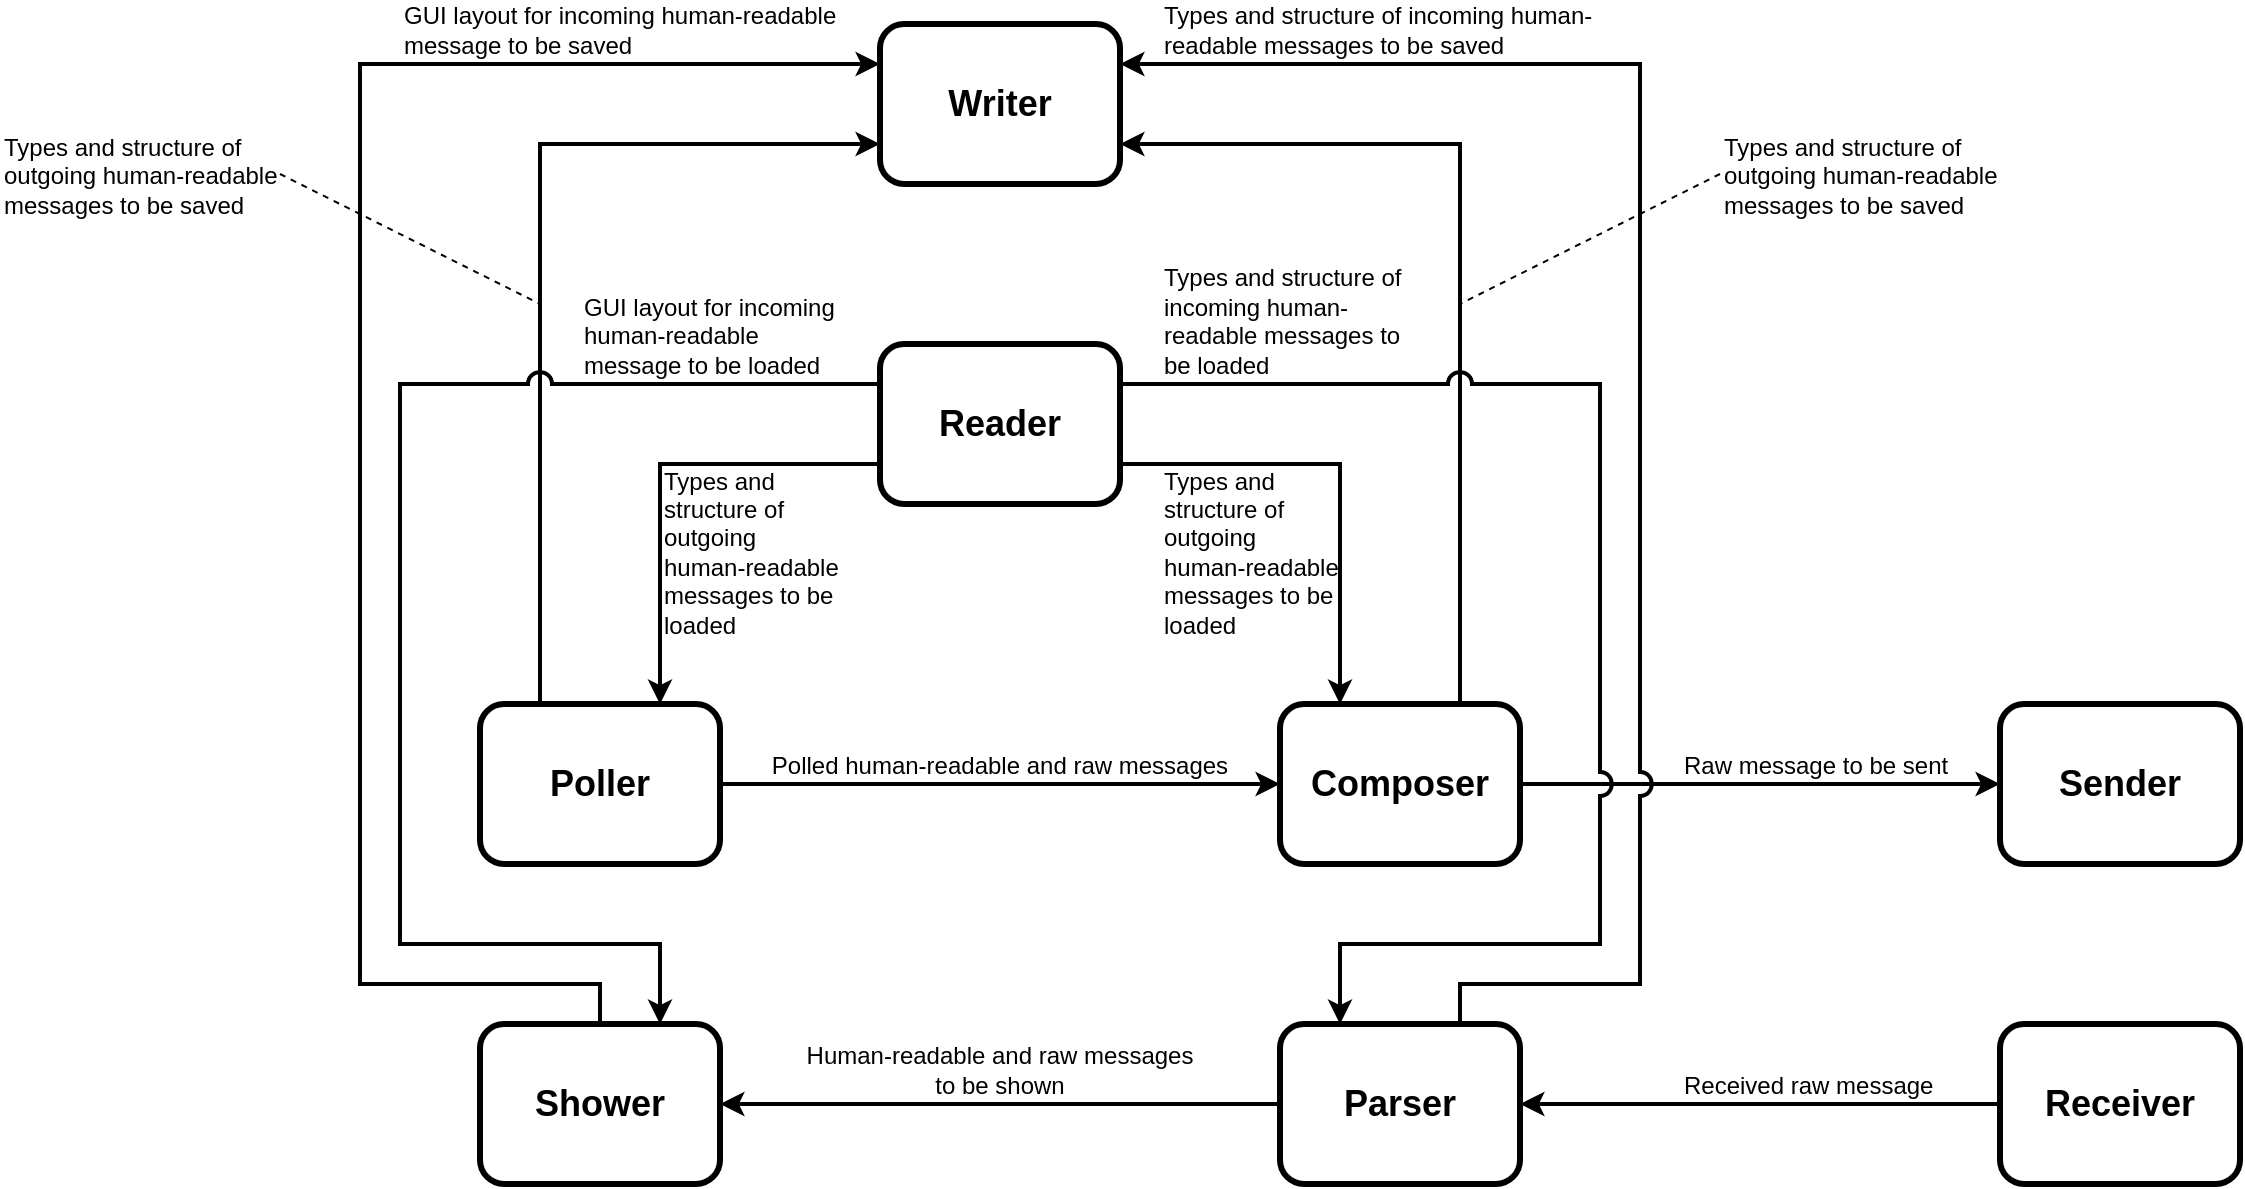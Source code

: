 <mxfile version="24.7.17">
  <diagram name="Page-1" id="uqv7fCo5bTJ5ZhZfO4SZ">
    <mxGraphModel dx="2029" dy="689" grid="1" gridSize="10" guides="1" tooltips="1" connect="1" arrows="1" fold="1" page="1" pageScale="1" pageWidth="850" pageHeight="850" math="0" shadow="0">
      <root>
        <mxCell id="0" />
        <mxCell id="1" parent="0" />
        <mxCell id="o858JBSHndgNJicVqMe8-1" value="Sender" style="rounded=1;whiteSpace=wrap;html=1;strokeWidth=3;fontSize=18;fontStyle=1" parent="1" vertex="1">
          <mxGeometry x="410" y="480" width="120" height="80" as="geometry" />
        </mxCell>
        <mxCell id="o858JBSHndgNJicVqMe8-11" style="edgeStyle=orthogonalEdgeStyle;rounded=0;orthogonalLoop=1;jettySize=auto;html=1;entryX=1;entryY=0.5;entryDx=0;entryDy=0;strokeWidth=2;jumpStyle=arc;jumpSize=10;" parent="1" source="o858JBSHndgNJicVqMe8-2" target="o858JBSHndgNJicVqMe8-4" edge="1">
          <mxGeometry relative="1" as="geometry" />
        </mxCell>
        <mxCell id="o858JBSHndgNJicVqMe8-2" value="Receiver" style="rounded=1;whiteSpace=wrap;html=1;strokeWidth=3;fontSize=18;fontStyle=1" parent="1" vertex="1">
          <mxGeometry x="410" y="640" width="120" height="80" as="geometry" />
        </mxCell>
        <mxCell id="o858JBSHndgNJicVqMe8-9" style="edgeStyle=orthogonalEdgeStyle;rounded=0;orthogonalLoop=1;jettySize=auto;html=1;exitX=1;exitY=0.5;exitDx=0;exitDy=0;strokeWidth=2;jumpStyle=arc;jumpSize=10;" parent="1" source="o858JBSHndgNJicVqMe8-3" target="o858JBSHndgNJicVqMe8-1" edge="1">
          <mxGeometry relative="1" as="geometry" />
        </mxCell>
        <mxCell id="o858JBSHndgNJicVqMe8-19" style="edgeStyle=orthogonalEdgeStyle;rounded=0;orthogonalLoop=1;jettySize=auto;html=1;exitX=0.75;exitY=0;exitDx=0;exitDy=0;entryX=1;entryY=0.75;entryDx=0;entryDy=0;strokeWidth=2;jumpStyle=arc;jumpSize=10;" parent="1" source="o858JBSHndgNJicVqMe8-3" target="o858JBSHndgNJicVqMe8-7" edge="1">
          <mxGeometry relative="1" as="geometry" />
        </mxCell>
        <mxCell id="o858JBSHndgNJicVqMe8-3" value="Composer" style="rounded=1;whiteSpace=wrap;html=1;strokeWidth=3;fontSize=18;fontStyle=1" parent="1" vertex="1">
          <mxGeometry x="50" y="480" width="120" height="80" as="geometry" />
        </mxCell>
        <mxCell id="o858JBSHndgNJicVqMe8-12" style="edgeStyle=orthogonalEdgeStyle;rounded=0;orthogonalLoop=1;jettySize=auto;html=1;strokeWidth=2;jumpStyle=arc;jumpSize=10;" parent="1" source="o858JBSHndgNJicVqMe8-4" target="o858JBSHndgNJicVqMe8-6" edge="1">
          <mxGeometry relative="1" as="geometry" />
        </mxCell>
        <mxCell id="o858JBSHndgNJicVqMe8-20" style="edgeStyle=orthogonalEdgeStyle;rounded=0;orthogonalLoop=1;jettySize=auto;html=1;exitX=0.75;exitY=0;exitDx=0;exitDy=0;entryX=1;entryY=0.25;entryDx=0;entryDy=0;strokeWidth=2;jumpStyle=arc;jumpSize=10;" parent="1" source="o858JBSHndgNJicVqMe8-4" target="o858JBSHndgNJicVqMe8-7" edge="1">
          <mxGeometry relative="1" as="geometry">
            <Array as="points">
              <mxPoint x="140" y="620" />
              <mxPoint x="230" y="620" />
              <mxPoint x="230" y="160" />
            </Array>
          </mxGeometry>
        </mxCell>
        <mxCell id="o858JBSHndgNJicVqMe8-4" value="Parser" style="rounded=1;whiteSpace=wrap;html=1;strokeWidth=3;fontSize=18;fontStyle=1" parent="1" vertex="1">
          <mxGeometry x="50" y="640" width="120" height="80" as="geometry" />
        </mxCell>
        <mxCell id="o858JBSHndgNJicVqMe8-10" style="edgeStyle=orthogonalEdgeStyle;rounded=0;orthogonalLoop=1;jettySize=auto;html=1;strokeWidth=2;jumpStyle=arc;jumpSize=10;" parent="1" source="o858JBSHndgNJicVqMe8-5" target="o858JBSHndgNJicVqMe8-3" edge="1">
          <mxGeometry relative="1" as="geometry" />
        </mxCell>
        <mxCell id="o858JBSHndgNJicVqMe8-21" style="edgeStyle=orthogonalEdgeStyle;rounded=0;orthogonalLoop=1;jettySize=auto;html=1;exitX=0.25;exitY=0;exitDx=0;exitDy=0;entryX=0;entryY=0.75;entryDx=0;entryDy=0;strokeWidth=2;jumpStyle=arc;jumpSize=10;" parent="1" source="o858JBSHndgNJicVqMe8-5" target="o858JBSHndgNJicVqMe8-7" edge="1">
          <mxGeometry relative="1" as="geometry">
            <mxPoint x="-170" y="240" as="targetPoint" />
          </mxGeometry>
        </mxCell>
        <mxCell id="o858JBSHndgNJicVqMe8-5" value="Poller" style="rounded=1;whiteSpace=wrap;html=1;strokeWidth=3;fontSize=18;fontStyle=1" parent="1" vertex="1">
          <mxGeometry x="-350" y="480" width="120" height="80" as="geometry" />
        </mxCell>
        <mxCell id="o858JBSHndgNJicVqMe8-22" style="edgeStyle=orthogonalEdgeStyle;rounded=0;orthogonalLoop=1;jettySize=auto;html=1;exitX=0.25;exitY=0;exitDx=0;exitDy=0;entryX=0;entryY=0.25;entryDx=0;entryDy=0;strokeWidth=2;jumpStyle=arc;jumpSize=10;" parent="1" source="o858JBSHndgNJicVqMe8-6" target="o858JBSHndgNJicVqMe8-7" edge="1">
          <mxGeometry relative="1" as="geometry">
            <mxPoint x="-170" y="200" as="targetPoint" />
            <Array as="points">
              <mxPoint x="-290" y="640" />
              <mxPoint x="-290" y="620" />
              <mxPoint x="-410" y="620" />
              <mxPoint x="-410" y="160" />
            </Array>
          </mxGeometry>
        </mxCell>
        <mxCell id="o858JBSHndgNJicVqMe8-6" value="Shower" style="rounded=1;whiteSpace=wrap;html=1;strokeWidth=3;fontSize=18;fontStyle=1" parent="1" vertex="1">
          <mxGeometry x="-350" y="640" width="120" height="80" as="geometry" />
        </mxCell>
        <mxCell id="o858JBSHndgNJicVqMe8-7" value="Writer" style="rounded=1;whiteSpace=wrap;html=1;strokeWidth=3;fontSize=18;fontStyle=1" parent="1" vertex="1">
          <mxGeometry x="-150" y="140" width="120" height="80" as="geometry" />
        </mxCell>
        <mxCell id="o858JBSHndgNJicVqMe8-13" style="edgeStyle=orthogonalEdgeStyle;rounded=0;orthogonalLoop=1;jettySize=auto;html=1;exitX=1;exitY=0.25;exitDx=0;exitDy=0;entryX=0.25;entryY=0;entryDx=0;entryDy=0;strokeWidth=2;jumpStyle=arc;jumpSize=10;" parent="1" source="o858JBSHndgNJicVqMe8-8" target="o858JBSHndgNJicVqMe8-4" edge="1">
          <mxGeometry relative="1" as="geometry">
            <Array as="points">
              <mxPoint x="210" y="320" />
              <mxPoint x="210" y="600" />
              <mxPoint x="80" y="600" />
            </Array>
          </mxGeometry>
        </mxCell>
        <mxCell id="o858JBSHndgNJicVqMe8-14" style="edgeStyle=orthogonalEdgeStyle;rounded=0;orthogonalLoop=1;jettySize=auto;html=1;exitX=1;exitY=0.75;exitDx=0;exitDy=0;entryX=0.25;entryY=0;entryDx=0;entryDy=0;strokeWidth=2;jumpStyle=arc;jumpSize=10;" parent="1" source="o858JBSHndgNJicVqMe8-8" target="o858JBSHndgNJicVqMe8-3" edge="1">
          <mxGeometry relative="1" as="geometry" />
        </mxCell>
        <mxCell id="o858JBSHndgNJicVqMe8-15" style="edgeStyle=orthogonalEdgeStyle;rounded=0;orthogonalLoop=1;jettySize=auto;html=1;exitX=0;exitY=0.25;exitDx=0;exitDy=0;entryX=0.75;entryY=0;entryDx=0;entryDy=0;strokeWidth=2;jumpStyle=arc;jumpSize=10;" parent="1" source="o858JBSHndgNJicVqMe8-8" target="o858JBSHndgNJicVqMe8-6" edge="1">
          <mxGeometry relative="1" as="geometry">
            <mxPoint x="-170" y="320" as="sourcePoint" />
            <Array as="points">
              <mxPoint x="-390" y="320" />
              <mxPoint x="-390" y="600" />
              <mxPoint x="-260" y="600" />
            </Array>
          </mxGeometry>
        </mxCell>
        <mxCell id="o858JBSHndgNJicVqMe8-16" style="edgeStyle=orthogonalEdgeStyle;rounded=0;orthogonalLoop=1;jettySize=auto;html=1;exitX=0;exitY=0.75;exitDx=0;exitDy=0;entryX=0.75;entryY=0;entryDx=0;entryDy=0;strokeWidth=2;jumpStyle=arc;jumpSize=10;" parent="1" source="o858JBSHndgNJicVqMe8-8" target="o858JBSHndgNJicVqMe8-5" edge="1">
          <mxGeometry relative="1" as="geometry">
            <mxPoint x="-170" y="360" as="sourcePoint" />
          </mxGeometry>
        </mxCell>
        <mxCell id="o858JBSHndgNJicVqMe8-8" value="Reader" style="rounded=1;whiteSpace=wrap;html=1;strokeWidth=3;fontSize=18;fontStyle=1" parent="1" vertex="1">
          <mxGeometry x="-150" y="300" width="120" height="80" as="geometry" />
        </mxCell>
        <mxCell id="o858JBSHndgNJicVqMe8-23" value="Raw message to be sent" style="text;html=1;align=left;verticalAlign=bottom;whiteSpace=wrap;rounded=0;" parent="1" vertex="1">
          <mxGeometry x="250" y="500" width="140" height="20" as="geometry" />
        </mxCell>
        <mxCell id="o858JBSHndgNJicVqMe8-24" value="Received raw message" style="text;html=1;align=left;verticalAlign=bottom;whiteSpace=wrap;rounded=0;" parent="1" vertex="1">
          <mxGeometry x="250" y="660" width="140" height="20" as="geometry" />
        </mxCell>
        <mxCell id="o858JBSHndgNJicVqMe8-25" value="Polled human-readable and raw messages" style="text;html=1;align=center;verticalAlign=bottom;whiteSpace=wrap;rounded=0;" parent="1" vertex="1">
          <mxGeometry x="-210" y="500" width="240" height="20" as="geometry" />
        </mxCell>
        <mxCell id="o858JBSHndgNJicVqMe8-27" value="Human-readable and raw messages&lt;div&gt;to be shown&lt;/div&gt;" style="text;html=1;align=center;verticalAlign=bottom;whiteSpace=wrap;rounded=0;" parent="1" vertex="1">
          <mxGeometry x="-210" y="650" width="240" height="30" as="geometry" />
        </mxCell>
        <mxCell id="o858JBSHndgNJicVqMe8-28" value="Types and structure of incoming human-readable messages to be saved" style="text;html=1;align=left;verticalAlign=bottom;whiteSpace=wrap;rounded=0;" parent="1" vertex="1">
          <mxGeometry x="-10" y="130" width="220" height="30" as="geometry" />
        </mxCell>
        <mxCell id="o858JBSHndgNJicVqMe8-29" value="GUI layout for incoming human-readable message to be saved" style="text;html=1;align=left;verticalAlign=bottom;whiteSpace=wrap;rounded=0;" parent="1" vertex="1">
          <mxGeometry x="-390" y="130" width="220" height="30" as="geometry" />
        </mxCell>
        <mxCell id="o858JBSHndgNJicVqMe8-31" style="rounded=0;orthogonalLoop=1;jettySize=auto;html=1;exitX=0;exitY=0.5;exitDx=0;exitDy=0;endArrow=none;endFill=0;dashed=1;" parent="1" source="o858JBSHndgNJicVqMe8-30" edge="1">
          <mxGeometry relative="1" as="geometry">
            <mxPoint x="140" y="280" as="targetPoint" />
          </mxGeometry>
        </mxCell>
        <mxCell id="o858JBSHndgNJicVqMe8-30" value="Types and structure of outgoing human-readable messages to be saved" style="text;html=1;align=left;verticalAlign=bottom;whiteSpace=wrap;rounded=0;" parent="1" vertex="1">
          <mxGeometry x="270" y="190" width="160" height="50" as="geometry" />
        </mxCell>
        <mxCell id="o858JBSHndgNJicVqMe8-33" style="rounded=0;orthogonalLoop=1;jettySize=auto;html=1;exitX=1;exitY=0.5;exitDx=0;exitDy=0;dashed=1;endArrow=none;endFill=0;" parent="1" source="o858JBSHndgNJicVqMe8-32" edge="1">
          <mxGeometry relative="1" as="geometry">
            <mxPoint x="-320" y="280" as="targetPoint" />
          </mxGeometry>
        </mxCell>
        <mxCell id="o858JBSHndgNJicVqMe8-32" value="Types and structure of outgoing human-readable messages to be saved" style="text;html=1;align=left;verticalAlign=bottom;whiteSpace=wrap;rounded=0;" parent="1" vertex="1">
          <mxGeometry x="-590" y="190" width="140" height="50" as="geometry" />
        </mxCell>
        <mxCell id="o858JBSHndgNJicVqMe8-36" value="Types and structure of incoming human-readable messages to be loaded" style="text;html=1;align=left;verticalAlign=bottom;whiteSpace=wrap;rounded=0;" parent="1" vertex="1">
          <mxGeometry x="-10" y="260" width="130" height="60" as="geometry" />
        </mxCell>
        <mxCell id="o858JBSHndgNJicVqMe8-37" value="GUI layout for incoming human-readable message to be loaded" style="text;html=1;align=left;verticalAlign=bottom;whiteSpace=wrap;rounded=0;" parent="1" vertex="1">
          <mxGeometry x="-300" y="270" width="130" height="50" as="geometry" />
        </mxCell>
        <mxCell id="o858JBSHndgNJicVqMe8-38" value="Types and structure of outgoing human-readable messages to be loaded" style="text;html=1;align=left;verticalAlign=bottom;whiteSpace=wrap;rounded=0;" parent="1" vertex="1">
          <mxGeometry x="-10" y="360" width="90" height="90" as="geometry" />
        </mxCell>
        <mxCell id="o858JBSHndgNJicVqMe8-39" value="Types and structure of outgoing human-readable messages to be loaded" style="text;html=1;align=left;verticalAlign=bottom;whiteSpace=wrap;rounded=0;" parent="1" vertex="1">
          <mxGeometry x="-260" y="360" width="90" height="90" as="geometry" />
        </mxCell>
      </root>
    </mxGraphModel>
  </diagram>
</mxfile>
